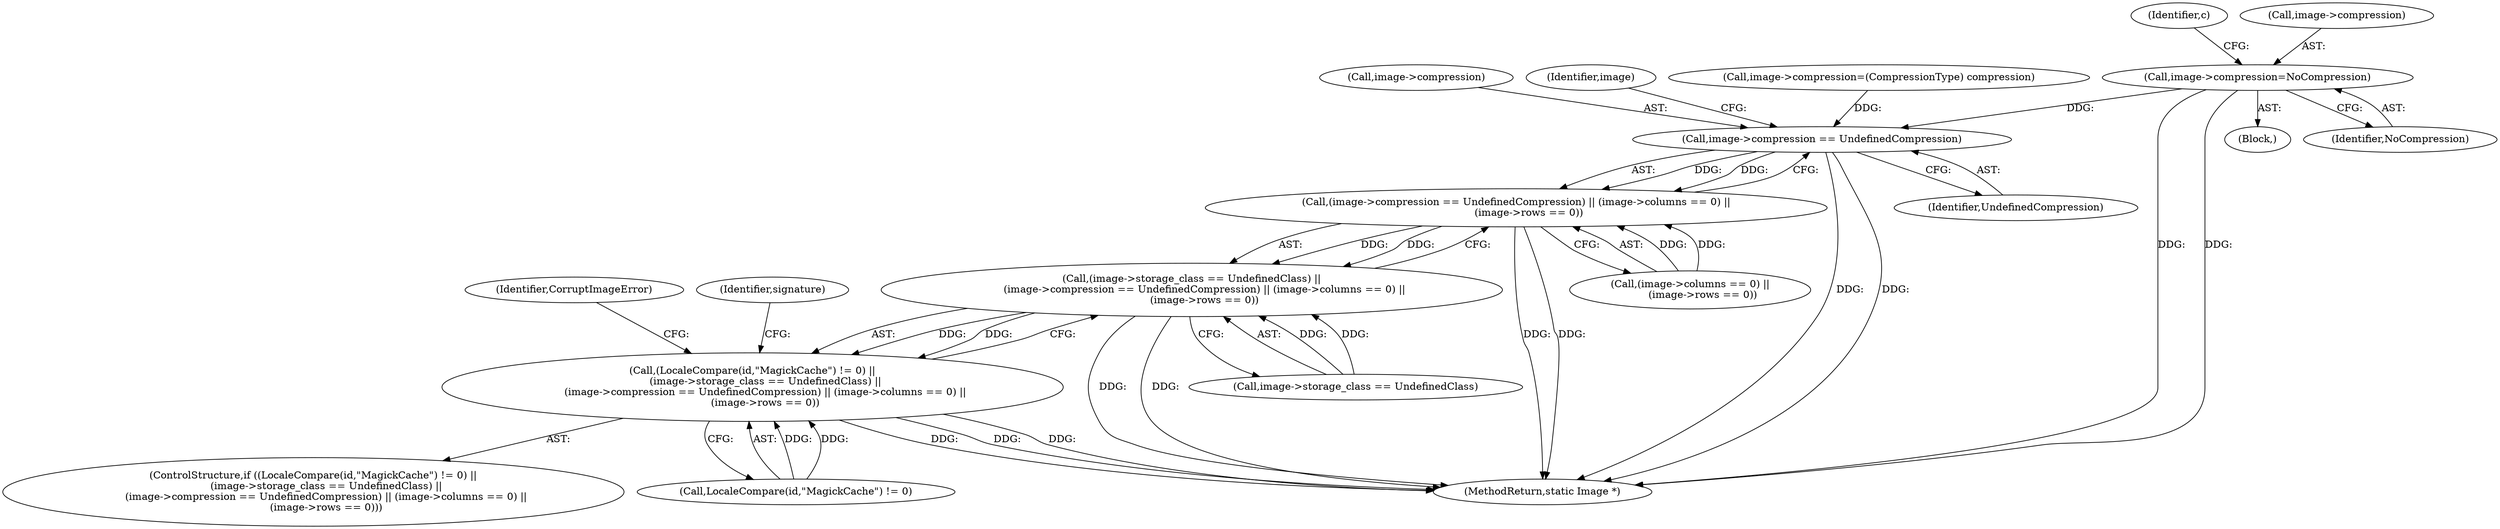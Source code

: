 digraph "0_ImageMagick_7fd419441bc7103398e313558171d342c6315f44@pointer" {
"1000270" [label="(Call,image->compression=NoCompression)"];
"1001876" [label="(Call,image->compression == UndefinedCompression)"];
"1001875" [label="(Call,(image->compression == UndefinedCompression) || (image->columns == 0) ||\n        (image->rows == 0))"];
"1001869" [label="(Call,(image->storage_class == UndefinedClass) ||\n        (image->compression == UndefinedCompression) || (image->columns == 0) ||\n        (image->rows == 0))"];
"1001863" [label="(Call,(LocaleCompare(id,\"MagickCache\") != 0) ||\n        (image->storage_class == UndefinedClass) ||\n        (image->compression == UndefinedCompression) || (image->columns == 0) ||\n        (image->rows == 0))"];
"1001877" [label="(Call,image->compression)"];
"1001884" [label="(Identifier,image)"];
"1001863" [label="(Call,(LocaleCompare(id,\"MagickCache\") != 0) ||\n        (image->storage_class == UndefinedClass) ||\n        (image->compression == UndefinedCompression) || (image->columns == 0) ||\n        (image->rows == 0))"];
"1002543" [label="(MethodReturn,static Image *)"];
"1001869" [label="(Call,(image->storage_class == UndefinedClass) ||\n        (image->compression == UndefinedCompression) || (image->columns == 0) ||\n        (image->rows == 0))"];
"1001862" [label="(ControlStructure,if ((LocaleCompare(id,\"MagickCache\") != 0) ||\n        (image->storage_class == UndefinedClass) ||\n        (image->compression == UndefinedCompression) || (image->columns == 0) ||\n        (image->rows == 0)))"];
"1001870" [label="(Call,image->storage_class == UndefinedClass)"];
"1001893" [label="(Identifier,CorruptImageError)"];
"1000244" [label="(Block,)"];
"1001880" [label="(Identifier,UndefinedCompression)"];
"1000867" [label="(Call,image->compression=(CompressionType) compression)"];
"1001864" [label="(Call,LocaleCompare(id,\"MagickCache\") != 0)"];
"1001897" [label="(Identifier,signature)"];
"1001876" [label="(Call,image->compression == UndefinedCompression)"];
"1001881" [label="(Call,(image->columns == 0) ||\n        (image->rows == 0))"];
"1000279" [label="(Identifier,c)"];
"1000270" [label="(Call,image->compression=NoCompression)"];
"1001875" [label="(Call,(image->compression == UndefinedCompression) || (image->columns == 0) ||\n        (image->rows == 0))"];
"1000274" [label="(Identifier,NoCompression)"];
"1000271" [label="(Call,image->compression)"];
"1000270" -> "1000244"  [label="AST: "];
"1000270" -> "1000274"  [label="CFG: "];
"1000271" -> "1000270"  [label="AST: "];
"1000274" -> "1000270"  [label="AST: "];
"1000279" -> "1000270"  [label="CFG: "];
"1000270" -> "1002543"  [label="DDG: "];
"1000270" -> "1002543"  [label="DDG: "];
"1000270" -> "1001876"  [label="DDG: "];
"1001876" -> "1001875"  [label="AST: "];
"1001876" -> "1001880"  [label="CFG: "];
"1001877" -> "1001876"  [label="AST: "];
"1001880" -> "1001876"  [label="AST: "];
"1001884" -> "1001876"  [label="CFG: "];
"1001875" -> "1001876"  [label="CFG: "];
"1001876" -> "1002543"  [label="DDG: "];
"1001876" -> "1002543"  [label="DDG: "];
"1001876" -> "1001875"  [label="DDG: "];
"1001876" -> "1001875"  [label="DDG: "];
"1000867" -> "1001876"  [label="DDG: "];
"1001875" -> "1001869"  [label="AST: "];
"1001875" -> "1001881"  [label="CFG: "];
"1001881" -> "1001875"  [label="AST: "];
"1001869" -> "1001875"  [label="CFG: "];
"1001875" -> "1002543"  [label="DDG: "];
"1001875" -> "1002543"  [label="DDG: "];
"1001875" -> "1001869"  [label="DDG: "];
"1001875" -> "1001869"  [label="DDG: "];
"1001881" -> "1001875"  [label="DDG: "];
"1001881" -> "1001875"  [label="DDG: "];
"1001869" -> "1001863"  [label="AST: "];
"1001869" -> "1001870"  [label="CFG: "];
"1001870" -> "1001869"  [label="AST: "];
"1001863" -> "1001869"  [label="CFG: "];
"1001869" -> "1002543"  [label="DDG: "];
"1001869" -> "1002543"  [label="DDG: "];
"1001869" -> "1001863"  [label="DDG: "];
"1001869" -> "1001863"  [label="DDG: "];
"1001870" -> "1001869"  [label="DDG: "];
"1001870" -> "1001869"  [label="DDG: "];
"1001863" -> "1001862"  [label="AST: "];
"1001863" -> "1001864"  [label="CFG: "];
"1001864" -> "1001863"  [label="AST: "];
"1001893" -> "1001863"  [label="CFG: "];
"1001897" -> "1001863"  [label="CFG: "];
"1001863" -> "1002543"  [label="DDG: "];
"1001863" -> "1002543"  [label="DDG: "];
"1001863" -> "1002543"  [label="DDG: "];
"1001864" -> "1001863"  [label="DDG: "];
"1001864" -> "1001863"  [label="DDG: "];
}
